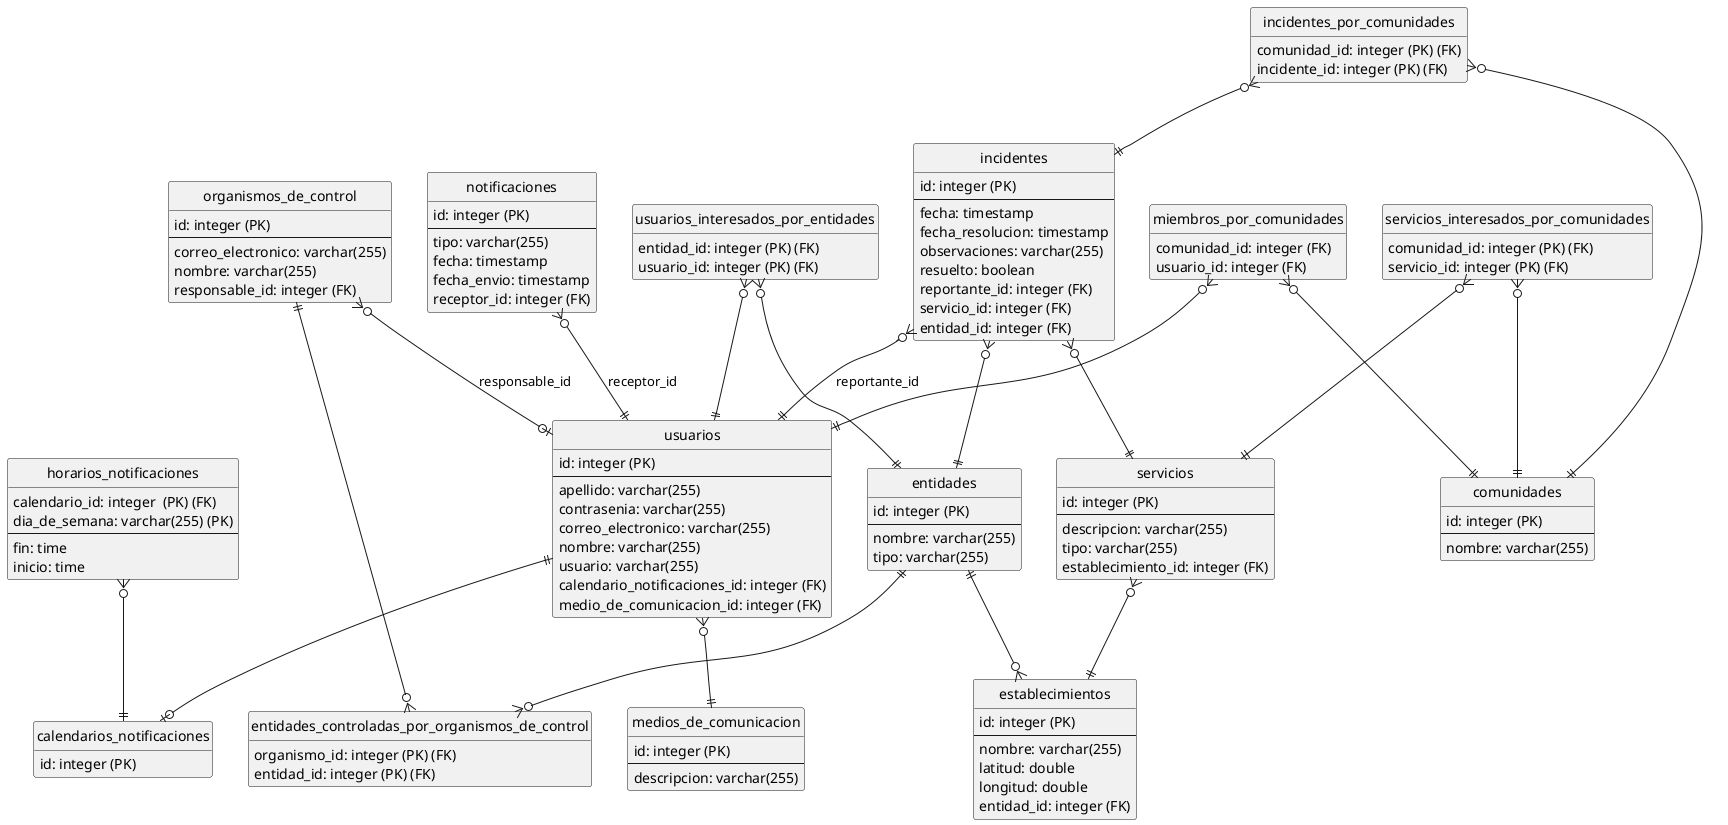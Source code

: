 @startuml

hide circle
hide empty members

ENTITY calendarios_notificaciones {
  id: integer (PK)
}

ENTITY comunidades {
  id: integer (PK)
  --
  nombre: varchar(255)
}

ENTITY entidades {
  id: integer (PK)
  --
  nombre: varchar(255)
  tipo: varchar(255)
}

ENTITY entidades_controladas_por_organismos_de_control {
  organismo_id: integer (PK) (FK)
  entidad_id: integer (PK) (FK)
}

ENTITY establecimientos {
  id: integer (PK)
  --
  nombre: varchar(255)
  latitud: double
  longitud: double
  entidad_id: integer (FK)
}

ENTITY horarios_notificaciones {
  calendario_id: integer  (PK) (FK)
  dia_de_semana: varchar(255) (PK)
  --
  fin: time
  inicio: time
}

ENTITY incidentes {
  id: integer (PK)
  --
  fecha: timestamp
  fecha_resolucion: timestamp
  observaciones: varchar(255)
  resuelto: boolean
  reportante_id: integer (FK)
  servicio_id: integer (FK)
  entidad_id: integer (FK)
}

ENTITY incidentes_por_comunidades {
  comunidad_id: integer (PK) (FK)
  incidente_id: integer (PK) (FK)
}

ENTITY medios_de_comunicacion {
  id: integer (PK)
  --
  descripcion: varchar(255)
}

ENTITY miembros_por_comunidades {
  comunidad_id: integer (FK)
  usuario_id: integer (FK)
}

ENTITY notificaciones {
  id: integer (PK)
  --
  tipo: varchar(255)
  fecha: timestamp
  fecha_envio: timestamp
  receptor_id: integer (FK)
}

ENTITY organismos_de_control {
  id: integer (PK)
  --
  correo_electronico: varchar(255)
  nombre: varchar(255)
  responsable_id: integer (FK)
}

ENTITY servicios {
  id: integer (PK)
  --
  descripcion: varchar(255)
  tipo: varchar(255)
  establecimiento_id: integer (FK)
}

ENTITY servicios_interesados_por_comunidades {
  comunidad_id: integer (PK) (FK)
  servicio_id: integer (PK) (FK)
}

ENTITY usuarios {
  id: integer (PK)
  --
  apellido: varchar(255)
  contrasenia: varchar(255)
  correo_electronico: varchar(255)
  nombre: varchar(255)
  usuario: varchar(255)
  calendario_notificaciones_id: integer (FK)
  medio_de_comunicacion_id: integer (FK)
}

ENTITY usuarios_interesados_por_entidades {
  entidad_id: integer (PK) (FK)
  usuario_id: integer (PK) (FK)
}

organismos_de_control ||--o{ entidades_controladas_por_organismos_de_control
entidades ||--o{ entidades_controladas_por_organismos_de_control
entidades ||--o{ establecimientos
horarios_notificaciones }o--|| calendarios_notificaciones
incidentes }o--|| usuarios : reportante_id
incidentes }o--|| servicios
incidentes }o--|| entidades
incidentes_por_comunidades }o--|| comunidades
incidentes_por_comunidades }o--|| incidentes
miembros_por_comunidades }o--|| usuarios
miembros_por_comunidades }o--|| comunidades
notificaciones }o--|| usuarios : receptor_id
organismos_de_control }o--o| usuarios : responsable_id
servicios }o--|| establecimientos
servicios_interesados_por_comunidades }o--|| comunidades
servicios_interesados_por_comunidades }o--|| servicios
usuarios ||--o| calendarios_notificaciones
usuarios }o--|| medios_de_comunicacion
usuarios_interesados_por_entidades }o--|| entidades
usuarios_interesados_por_entidades }o--|| usuarios

@enduml
